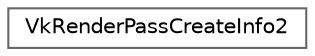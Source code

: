 digraph "类继承关系图"
{
 // LATEX_PDF_SIZE
  bgcolor="transparent";
  edge [fontname=Helvetica,fontsize=10,labelfontname=Helvetica,labelfontsize=10];
  node [fontname=Helvetica,fontsize=10,shape=box,height=0.2,width=0.4];
  rankdir="LR";
  Node0 [id="Node000000",label="VkRenderPassCreateInfo2",height=0.2,width=0.4,color="grey40", fillcolor="white", style="filled",URL="$struct_vk_render_pass_create_info2.html",tooltip=" "];
}
